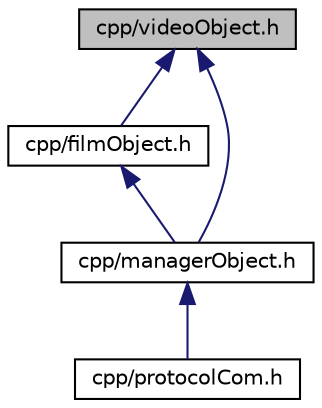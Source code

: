 digraph "cpp/videoObject.h"
{
 // LATEX_PDF_SIZE
  edge [fontname="Helvetica",fontsize="10",labelfontname="Helvetica",labelfontsize="10"];
  node [fontname="Helvetica",fontsize="10",shape=record];
  Node1 [label="cpp/videoObject.h",height=0.2,width=0.4,color="black", fillcolor="grey75", style="filled", fontcolor="black",tooltip="Header file for the VideoObject class."];
  Node1 -> Node2 [dir="back",color="midnightblue",fontsize="10",style="solid",fontname="Helvetica"];
  Node2 [label="cpp/filmObject.h",height=0.2,width=0.4,color="black", fillcolor="white", style="filled",URL="$filmObject_8h.html",tooltip="Header file for the FilmObject class."];
  Node2 -> Node3 [dir="back",color="midnightblue",fontsize="10",style="solid",fontname="Helvetica"];
  Node3 [label="cpp/managerObject.h",height=0.2,width=0.4,color="black", fillcolor="white", style="filled",URL="$managerObject_8h.html",tooltip="Header file for the ManagerObject class."];
  Node3 -> Node4 [dir="back",color="midnightblue",fontsize="10",style="solid",fontname="Helvetica"];
  Node4 [label="cpp/protocolCom.h",height=0.2,width=0.4,color="black", fillcolor="white", style="filled",URL="$protocolCom_8h.html",tooltip="Header file for the communication protocol."];
  Node1 -> Node3 [dir="back",color="midnightblue",fontsize="10",style="solid",fontname="Helvetica"];
}
